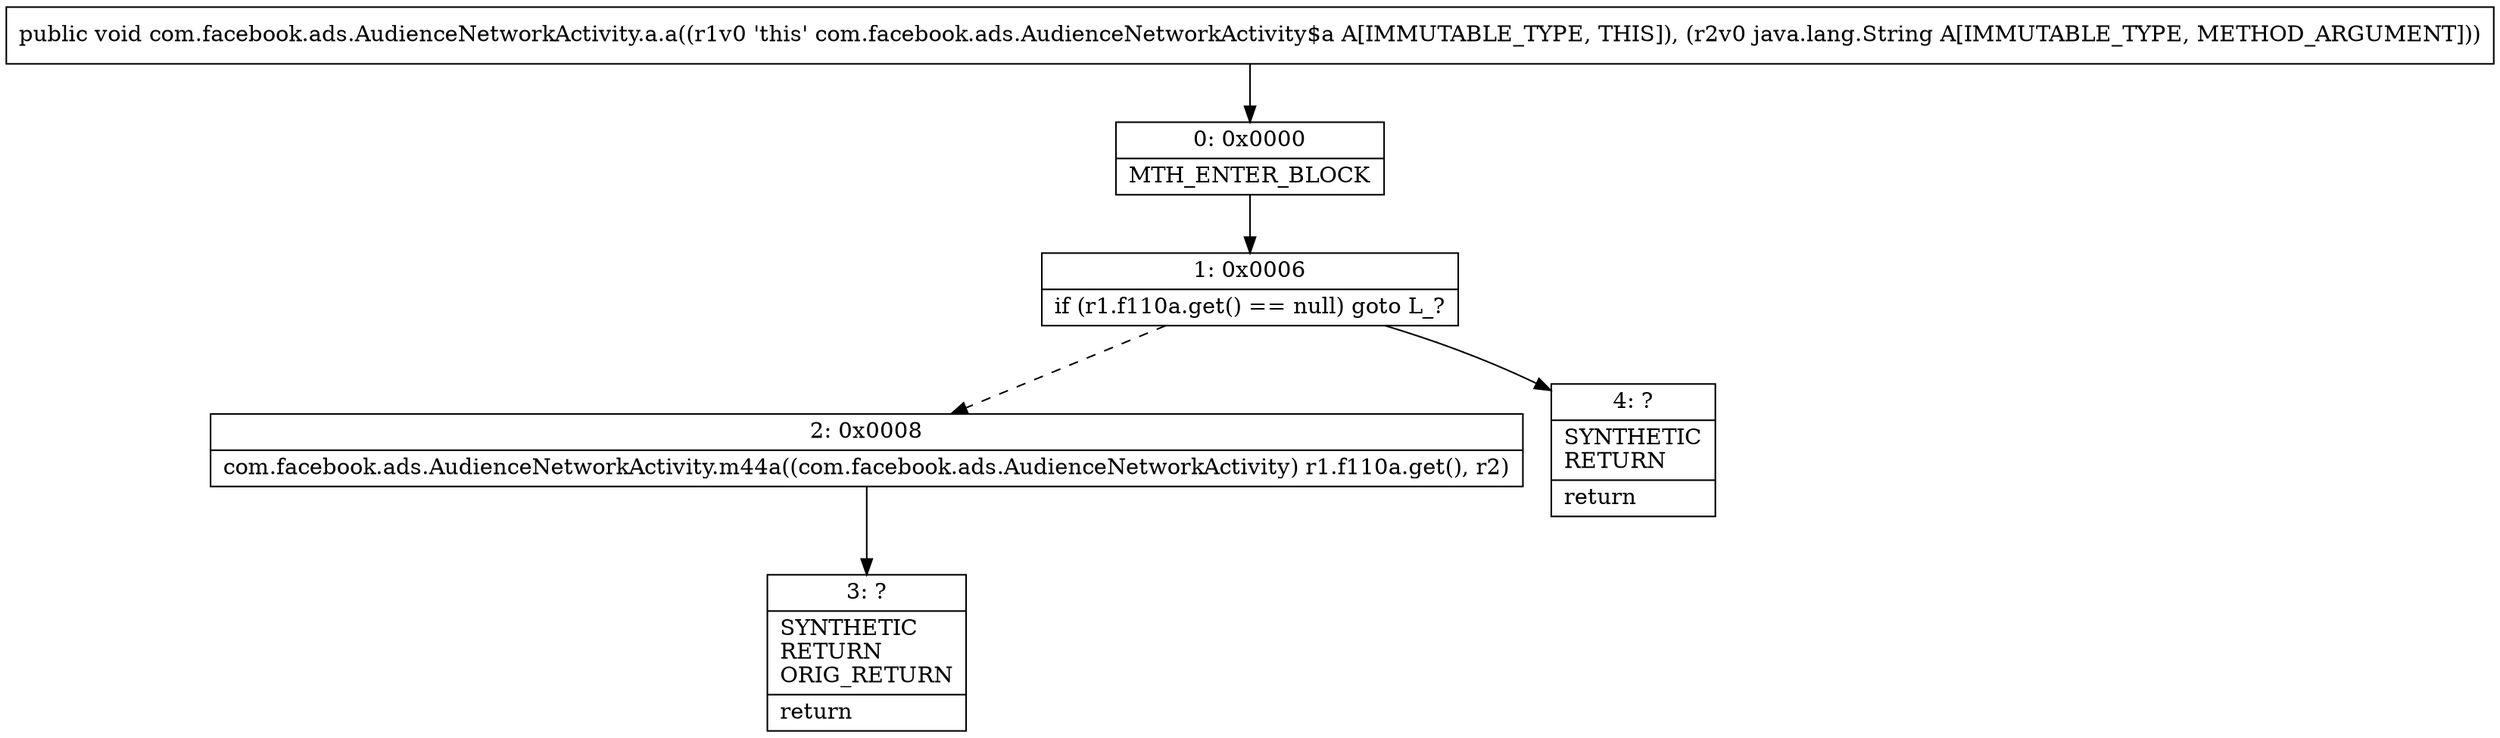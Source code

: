 digraph "CFG forcom.facebook.ads.AudienceNetworkActivity.a.a(Ljava\/lang\/String;)V" {
Node_0 [shape=record,label="{0\:\ 0x0000|MTH_ENTER_BLOCK\l}"];
Node_1 [shape=record,label="{1\:\ 0x0006|if (r1.f110a.get() == null) goto L_?\l}"];
Node_2 [shape=record,label="{2\:\ 0x0008|com.facebook.ads.AudienceNetworkActivity.m44a((com.facebook.ads.AudienceNetworkActivity) r1.f110a.get(), r2)\l}"];
Node_3 [shape=record,label="{3\:\ ?|SYNTHETIC\lRETURN\lORIG_RETURN\l|return\l}"];
Node_4 [shape=record,label="{4\:\ ?|SYNTHETIC\lRETURN\l|return\l}"];
MethodNode[shape=record,label="{public void com.facebook.ads.AudienceNetworkActivity.a.a((r1v0 'this' com.facebook.ads.AudienceNetworkActivity$a A[IMMUTABLE_TYPE, THIS]), (r2v0 java.lang.String A[IMMUTABLE_TYPE, METHOD_ARGUMENT])) }"];
MethodNode -> Node_0;
Node_0 -> Node_1;
Node_1 -> Node_2[style=dashed];
Node_1 -> Node_4;
Node_2 -> Node_3;
}

